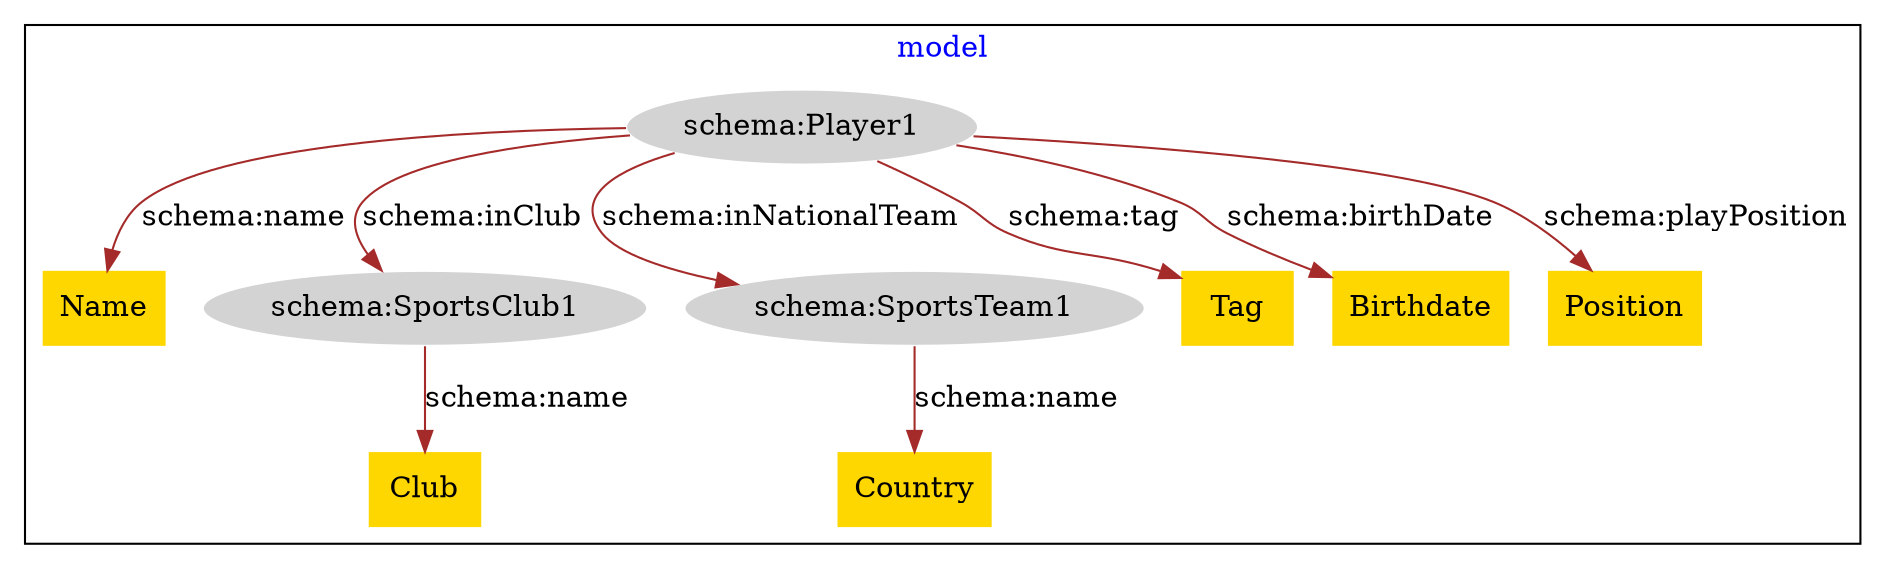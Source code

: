 digraph n0 {
fontcolor="blue"
remincross="true"
subgraph cluster {
label="model"
"schema:Player1"[style="filled",color="white",fillcolor="lightgray",label="schema:Player1"];
"Name"[shape="plaintext",style="filled",fillcolor="gold",label="Name"];
"schema:SportsClub1"[style="filled",color="white",fillcolor="lightgray",label="schema:SportsClub1"];
"Club"[shape="plaintext",style="filled",fillcolor="gold",label="Club"];
"schema:SportsTeam1"[style="filled",color="white",fillcolor="lightgray",label="schema:SportsTeam1"];
"Country"[shape="plaintext",style="filled",fillcolor="gold",label="Country"];
"Tag"[shape="plaintext",style="filled",fillcolor="gold",label="Tag"];
"Birthdate"[shape="plaintext",style="filled",fillcolor="gold",label="Birthdate"];
"Position"[shape="plaintext",style="filled",fillcolor="gold",label="Position"];
}
"schema:Player1" -> "Name"[color="brown",fontcolor="black",label="schema:name"];
"schema:SportsClub1" -> "Club"[color="brown",fontcolor="black",label="schema:name"];
"schema:SportsTeam1" -> "Country"[color="brown",fontcolor="black",label="schema:name"];
"schema:Player1" -> "Tag"[color="brown",fontcolor="black",label="schema:tag"];
"schema:Player1" -> "Birthdate"[color="brown",fontcolor="black",label="schema:birthDate"];
"schema:Player1" -> "Position"[color="brown",fontcolor="black",label="schema:playPosition"];
"schema:Player1" -> "schema:SportsTeam1"[color="brown",fontcolor="black",label="schema:inNationalTeam"];
"schema:Player1" -> "schema:SportsClub1"[color="brown",fontcolor="black",label="schema:inClub"];
}
